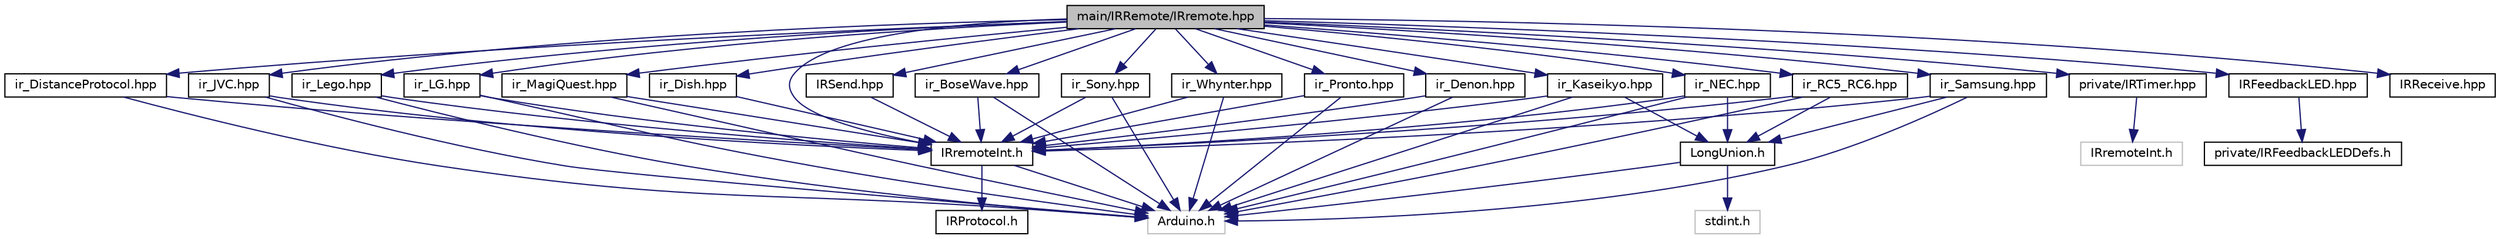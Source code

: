 digraph "main/IRRemote/IRremote.hpp"
{
 // LATEX_PDF_SIZE
  edge [fontname="Helvetica",fontsize="10",labelfontname="Helvetica",labelfontsize="10"];
  node [fontname="Helvetica",fontsize="10",shape=record];
  Node1 [label="main/IRRemote/IRremote.hpp",height=0.2,width=0.4,color="black", fillcolor="grey75", style="filled", fontcolor="black",tooltip="Public API to the library."];
  Node1 -> Node2 [color="midnightblue",fontsize="10",style="solid"];
  Node2 [label="IRremoteInt.h",height=0.2,width=0.4,color="black", fillcolor="white", style="filled",URL="$_i_r_remote_2_i_rremote_int_8h.html",tooltip="Contains all declarations required for the interface to IRremote. Could not be named IRremote...."];
  Node2 -> Node3 [color="midnightblue",fontsize="10",style="solid"];
  Node3 [label="Arduino.h",height=0.2,width=0.4,color="grey75", fillcolor="white", style="filled",tooltip=" "];
  Node2 -> Node4 [color="midnightblue",fontsize="10",style="solid"];
  Node4 [label="IRProtocol.h",height=0.2,width=0.4,color="black", fillcolor="white", style="filled",URL="$_i_r_remote_2_i_r_protocol_8h.html",tooltip="Common declarations for receiving and sending."];
  Node1 -> Node5 [color="midnightblue",fontsize="10",style="solid"];
  Node5 [label="private/IRTimer.hpp",height=0.2,width=0.4,color="black", fillcolor="white", style="filled",URL="$private_2_i_r_timer_8hpp.html",tooltip="All timer specific definitions are contained in this file."];
  Node5 -> Node6 [color="midnightblue",fontsize="10",style="solid"];
  Node6 [label="IRremoteInt.h",height=0.2,width=0.4,color="grey75", fillcolor="white", style="filled",tooltip=" "];
  Node1 -> Node7 [color="midnightblue",fontsize="10",style="solid"];
  Node7 [label="IRFeedbackLED.hpp",height=0.2,width=0.4,color="black", fillcolor="white", style="filled",URL="$_i_r_remote_2_i_r_feedback_l_e_d_8hpp.html",tooltip="All Feedback LED specific functions are contained in this file."];
  Node7 -> Node8 [color="midnightblue",fontsize="10",style="solid"];
  Node8 [label="private/IRFeedbackLEDDefs.h",height=0.2,width=0.4,color="black", fillcolor="white", style="filled",URL="$private_2_i_r_feedback_l_e_d_defs_8h.html",tooltip="All feedback LED definitions are contained in this file."];
  Node1 -> Node9 [color="midnightblue",fontsize="10",style="solid"];
  Node9 [label="IRReceive.hpp",height=0.2,width=0.4,color="black", fillcolor="white", style="filled",URL="$_i_r_remote_2_i_r_receive_8hpp.html",tooltip=" "];
  Node1 -> Node10 [color="midnightblue",fontsize="10",style="solid"];
  Node10 [label="IRSend.hpp",height=0.2,width=0.4,color="black", fillcolor="white", style="filled",URL="$_i_r_remote_2_i_r_send_8hpp.html",tooltip=" "];
  Node10 -> Node2 [color="midnightblue",fontsize="10",style="solid"];
  Node1 -> Node11 [color="midnightblue",fontsize="10",style="solid"];
  Node11 [label="ir_BoseWave.hpp",height=0.2,width=0.4,color="black", fillcolor="white", style="filled",URL="$_i_r_remote_2ir___bose_wave_8hpp.html",tooltip=" "];
  Node11 -> Node3 [color="midnightblue",fontsize="10",style="solid"];
  Node11 -> Node2 [color="midnightblue",fontsize="10",style="solid"];
  Node1 -> Node12 [color="midnightblue",fontsize="10",style="solid"];
  Node12 [label="ir_Denon.hpp",height=0.2,width=0.4,color="black", fillcolor="white", style="filled",URL="$_i_r_remote_2ir___denon_8hpp.html",tooltip=" "];
  Node12 -> Node3 [color="midnightblue",fontsize="10",style="solid"];
  Node12 -> Node2 [color="midnightblue",fontsize="10",style="solid"];
  Node1 -> Node13 [color="midnightblue",fontsize="10",style="solid"];
  Node13 [label="ir_DistanceProtocol.hpp",height=0.2,width=0.4,color="black", fillcolor="white", style="filled",URL="$_i_r_remote_2ir___distance_protocol_8hpp.html",tooltip=" "];
  Node13 -> Node3 [color="midnightblue",fontsize="10",style="solid"];
  Node13 -> Node2 [color="midnightblue",fontsize="10",style="solid"];
  Node1 -> Node14 [color="midnightblue",fontsize="10",style="solid"];
  Node14 [label="ir_JVC.hpp",height=0.2,width=0.4,color="black", fillcolor="white", style="filled",URL="$_i_r_remote_2ir___j_v_c_8hpp.html",tooltip=" "];
  Node14 -> Node3 [color="midnightblue",fontsize="10",style="solid"];
  Node14 -> Node2 [color="midnightblue",fontsize="10",style="solid"];
  Node1 -> Node15 [color="midnightblue",fontsize="10",style="solid"];
  Node15 [label="ir_Kaseikyo.hpp",height=0.2,width=0.4,color="black", fillcolor="white", style="filled",URL="$_i_r_remote_2ir___kaseikyo_8hpp.html",tooltip=" "];
  Node15 -> Node3 [color="midnightblue",fontsize="10",style="solid"];
  Node15 -> Node2 [color="midnightblue",fontsize="10",style="solid"];
  Node15 -> Node16 [color="midnightblue",fontsize="10",style="solid"];
  Node16 [label="LongUnion.h",height=0.2,width=0.4,color="black", fillcolor="white", style="filled",URL="$_i_r_remote_2_long_union_8h.html",tooltip=" "];
  Node16 -> Node3 [color="midnightblue",fontsize="10",style="solid"];
  Node16 -> Node17 [color="midnightblue",fontsize="10",style="solid"];
  Node17 [label="stdint.h",height=0.2,width=0.4,color="grey75", fillcolor="white", style="filled",tooltip=" "];
  Node1 -> Node18 [color="midnightblue",fontsize="10",style="solid"];
  Node18 [label="ir_Lego.hpp",height=0.2,width=0.4,color="black", fillcolor="white", style="filled",URL="$_i_r_remote_2ir___lego_8hpp.html",tooltip=" "];
  Node18 -> Node3 [color="midnightblue",fontsize="10",style="solid"];
  Node18 -> Node2 [color="midnightblue",fontsize="10",style="solid"];
  Node1 -> Node19 [color="midnightblue",fontsize="10",style="solid"];
  Node19 [label="ir_LG.hpp",height=0.2,width=0.4,color="black", fillcolor="white", style="filled",URL="$_i_r_remote_2ir___l_g_8hpp.html",tooltip=" "];
  Node19 -> Node3 [color="midnightblue",fontsize="10",style="solid"];
  Node19 -> Node2 [color="midnightblue",fontsize="10",style="solid"];
  Node1 -> Node20 [color="midnightblue",fontsize="10",style="solid"];
  Node20 [label="ir_MagiQuest.hpp",height=0.2,width=0.4,color="black", fillcolor="white", style="filled",URL="$_i_r_remote_2ir___magi_quest_8hpp.html",tooltip=" "];
  Node20 -> Node3 [color="midnightblue",fontsize="10",style="solid"];
  Node20 -> Node2 [color="midnightblue",fontsize="10",style="solid"];
  Node1 -> Node21 [color="midnightblue",fontsize="10",style="solid"];
  Node21 [label="ir_NEC.hpp",height=0.2,width=0.4,color="black", fillcolor="white", style="filled",URL="$_i_r_remote_2ir___n_e_c_8hpp.html",tooltip=" "];
  Node21 -> Node3 [color="midnightblue",fontsize="10",style="solid"];
  Node21 -> Node2 [color="midnightblue",fontsize="10",style="solid"];
  Node21 -> Node16 [color="midnightblue",fontsize="10",style="solid"];
  Node1 -> Node22 [color="midnightblue",fontsize="10",style="solid"];
  Node22 [label="ir_RC5_RC6.hpp",height=0.2,width=0.4,color="black", fillcolor="white", style="filled",URL="$_i_r_remote_2ir___r_c5___r_c6_8hpp.html",tooltip=" "];
  Node22 -> Node3 [color="midnightblue",fontsize="10",style="solid"];
  Node22 -> Node2 [color="midnightblue",fontsize="10",style="solid"];
  Node22 -> Node16 [color="midnightblue",fontsize="10",style="solid"];
  Node1 -> Node23 [color="midnightblue",fontsize="10",style="solid"];
  Node23 [label="ir_Samsung.hpp",height=0.2,width=0.4,color="black", fillcolor="white", style="filled",URL="$_i_r_remote_2ir___samsung_8hpp.html",tooltip=" "];
  Node23 -> Node3 [color="midnightblue",fontsize="10",style="solid"];
  Node23 -> Node2 [color="midnightblue",fontsize="10",style="solid"];
  Node23 -> Node16 [color="midnightblue",fontsize="10",style="solid"];
  Node1 -> Node24 [color="midnightblue",fontsize="10",style="solid"];
  Node24 [label="ir_Sony.hpp",height=0.2,width=0.4,color="black", fillcolor="white", style="filled",URL="$_i_r_remote_2ir___sony_8hpp.html",tooltip=" "];
  Node24 -> Node3 [color="midnightblue",fontsize="10",style="solid"];
  Node24 -> Node2 [color="midnightblue",fontsize="10",style="solid"];
  Node1 -> Node25 [color="midnightblue",fontsize="10",style="solid"];
  Node25 [label="ir_Whynter.hpp",height=0.2,width=0.4,color="black", fillcolor="white", style="filled",URL="$_i_r_remote_2ir___whynter_8hpp.html",tooltip=" "];
  Node25 -> Node3 [color="midnightblue",fontsize="10",style="solid"];
  Node25 -> Node2 [color="midnightblue",fontsize="10",style="solid"];
  Node1 -> Node26 [color="midnightblue",fontsize="10",style="solid"];
  Node26 [label="ir_Pronto.hpp",height=0.2,width=0.4,color="black", fillcolor="white", style="filled",URL="$_i_r_remote_2ir___pronto_8hpp.html",tooltip=" "];
  Node26 -> Node3 [color="midnightblue",fontsize="10",style="solid"];
  Node26 -> Node2 [color="midnightblue",fontsize="10",style="solid"];
  Node1 -> Node27 [color="midnightblue",fontsize="10",style="solid"];
  Node27 [label="ir_Dish.hpp",height=0.2,width=0.4,color="black", fillcolor="white", style="filled",URL="$_i_r_remote_2ir___dish_8hpp.html",tooltip=" "];
  Node27 -> Node2 [color="midnightblue",fontsize="10",style="solid"];
}
